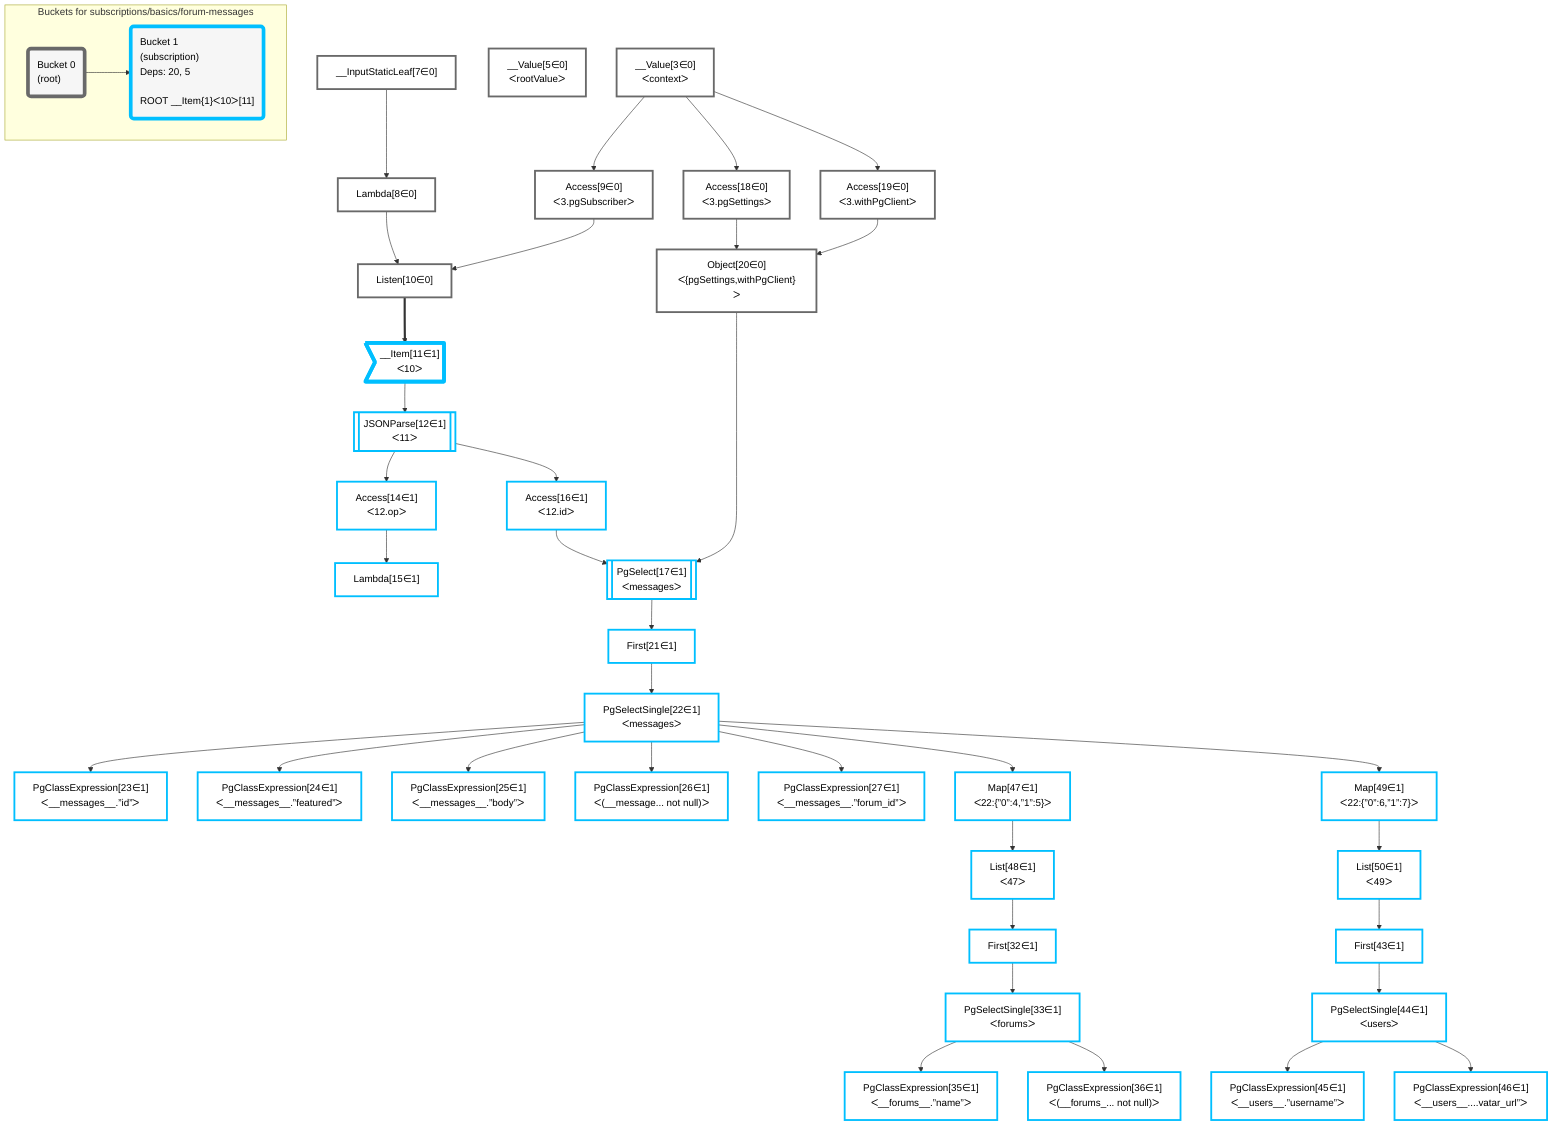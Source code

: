 graph TD
    classDef path fill:#eee,stroke:#000,color:#000
    classDef plan fill:#fff,stroke-width:3px,color:#000
    classDef itemplan fill:#fff,stroke-width:6px,color:#000
    classDef sideeffectplan fill:#f00,stroke-width:6px,color:#000
    classDef bucket fill:#f6f6f6,color:#000,stroke-width:6px,text-align:left


    %% define steps
    __Value3["__Value[3∈0]<br />ᐸcontextᐳ"]:::plan
    __Value5["__Value[5∈0]<br />ᐸrootValueᐳ"]:::plan
    __InputStaticLeaf7["__InputStaticLeaf[7∈0]"]:::plan
    Lambda8["Lambda[8∈0]"]:::plan
    Access9["Access[9∈0]<br />ᐸ3.pgSubscriberᐳ"]:::plan
    Listen10["Listen[10∈0]"]:::plan
    __Item11>"__Item[11∈1]<br />ᐸ10ᐳ"]:::itemplan
    JSONParse12[["JSONParse[12∈1]<br />ᐸ11ᐳ"]]:::plan
    Access14["Access[14∈1]<br />ᐸ12.opᐳ"]:::plan
    Lambda15["Lambda[15∈1]"]:::plan
    Access16["Access[16∈1]<br />ᐸ12.idᐳ"]:::plan
    Access18["Access[18∈0]<br />ᐸ3.pgSettingsᐳ"]:::plan
    Access19["Access[19∈0]<br />ᐸ3.withPgClientᐳ"]:::plan
    Object20["Object[20∈0]<br />ᐸ{pgSettings,withPgClient}ᐳ"]:::plan
    PgSelect17[["PgSelect[17∈1]<br />ᐸmessagesᐳ"]]:::plan
    First21["First[21∈1]"]:::plan
    PgSelectSingle22["PgSelectSingle[22∈1]<br />ᐸmessagesᐳ"]:::plan
    PgClassExpression23["PgClassExpression[23∈1]<br />ᐸ__messages__.”id”ᐳ"]:::plan
    PgClassExpression24["PgClassExpression[24∈1]<br />ᐸ__messages__.”featured”ᐳ"]:::plan
    PgClassExpression25["PgClassExpression[25∈1]<br />ᐸ__messages__.”body”ᐳ"]:::plan
    PgClassExpression26["PgClassExpression[26∈1]<br />ᐸ(__message... not null)ᐳ"]:::plan
    PgClassExpression27["PgClassExpression[27∈1]<br />ᐸ__messages__.”forum_id”ᐳ"]:::plan
    Map47["Map[47∈1]<br />ᐸ22:{”0”:4,”1”:5}ᐳ"]:::plan
    List48["List[48∈1]<br />ᐸ47ᐳ"]:::plan
    First32["First[32∈1]"]:::plan
    PgSelectSingle33["PgSelectSingle[33∈1]<br />ᐸforumsᐳ"]:::plan
    PgClassExpression35["PgClassExpression[35∈1]<br />ᐸ__forums__.”name”ᐳ"]:::plan
    PgClassExpression36["PgClassExpression[36∈1]<br />ᐸ(__forums_... not null)ᐳ"]:::plan
    Map49["Map[49∈1]<br />ᐸ22:{”0”:6,”1”:7}ᐳ"]:::plan
    List50["List[50∈1]<br />ᐸ49ᐳ"]:::plan
    First43["First[43∈1]"]:::plan
    PgSelectSingle44["PgSelectSingle[44∈1]<br />ᐸusersᐳ"]:::plan
    PgClassExpression45["PgClassExpression[45∈1]<br />ᐸ__users__.”username”ᐳ"]:::plan
    PgClassExpression46["PgClassExpression[46∈1]<br />ᐸ__users__....vatar_url”ᐳ"]:::plan

    %% plan dependencies
    __InputStaticLeaf7 --> Lambda8
    __Value3 --> Access9
    Access9 & Lambda8 --> Listen10
    Listen10 ==> __Item11
    __Item11 --> JSONParse12
    JSONParse12 --> Access14
    Access14 --> Lambda15
    JSONParse12 --> Access16
    __Value3 --> Access18
    __Value3 --> Access19
    Access18 & Access19 --> Object20
    Object20 & Access16 --> PgSelect17
    PgSelect17 --> First21
    First21 --> PgSelectSingle22
    PgSelectSingle22 --> PgClassExpression23
    PgSelectSingle22 --> PgClassExpression24
    PgSelectSingle22 --> PgClassExpression25
    PgSelectSingle22 --> PgClassExpression26
    PgSelectSingle22 --> PgClassExpression27
    PgSelectSingle22 --> Map47
    Map47 --> List48
    List48 --> First32
    First32 --> PgSelectSingle33
    PgSelectSingle33 --> PgClassExpression35
    PgSelectSingle33 --> PgClassExpression36
    PgSelectSingle22 --> Map49
    Map49 --> List50
    List50 --> First43
    First43 --> PgSelectSingle44
    PgSelectSingle44 --> PgClassExpression45
    PgSelectSingle44 --> PgClassExpression46

    %% plan-to-path relationships

    subgraph "Buckets for subscriptions/basics/forum-messages"
    Bucket0("Bucket 0<br />(root)"):::bucket
    classDef bucket0 stroke:#696969
    class Bucket0,__Value3,__Value5,__InputStaticLeaf7,Lambda8,Access9,Listen10,Access18,Access19,Object20 bucket0
    Bucket1("Bucket 1<br />(subscription)<br />Deps: 20, 5<br /><br />ROOT __Item{1}ᐸ10ᐳ[11]"):::bucket
    classDef bucket1 stroke:#00bfff
    class Bucket1,__Item11,JSONParse12,Access14,Lambda15,Access16,PgSelect17,First21,PgSelectSingle22,PgClassExpression23,PgClassExpression24,PgClassExpression25,PgClassExpression26,PgClassExpression27,First32,PgSelectSingle33,PgClassExpression35,PgClassExpression36,First43,PgSelectSingle44,PgClassExpression45,PgClassExpression46,Map47,List48,Map49,List50 bucket1
    Bucket0 --> Bucket1
    end